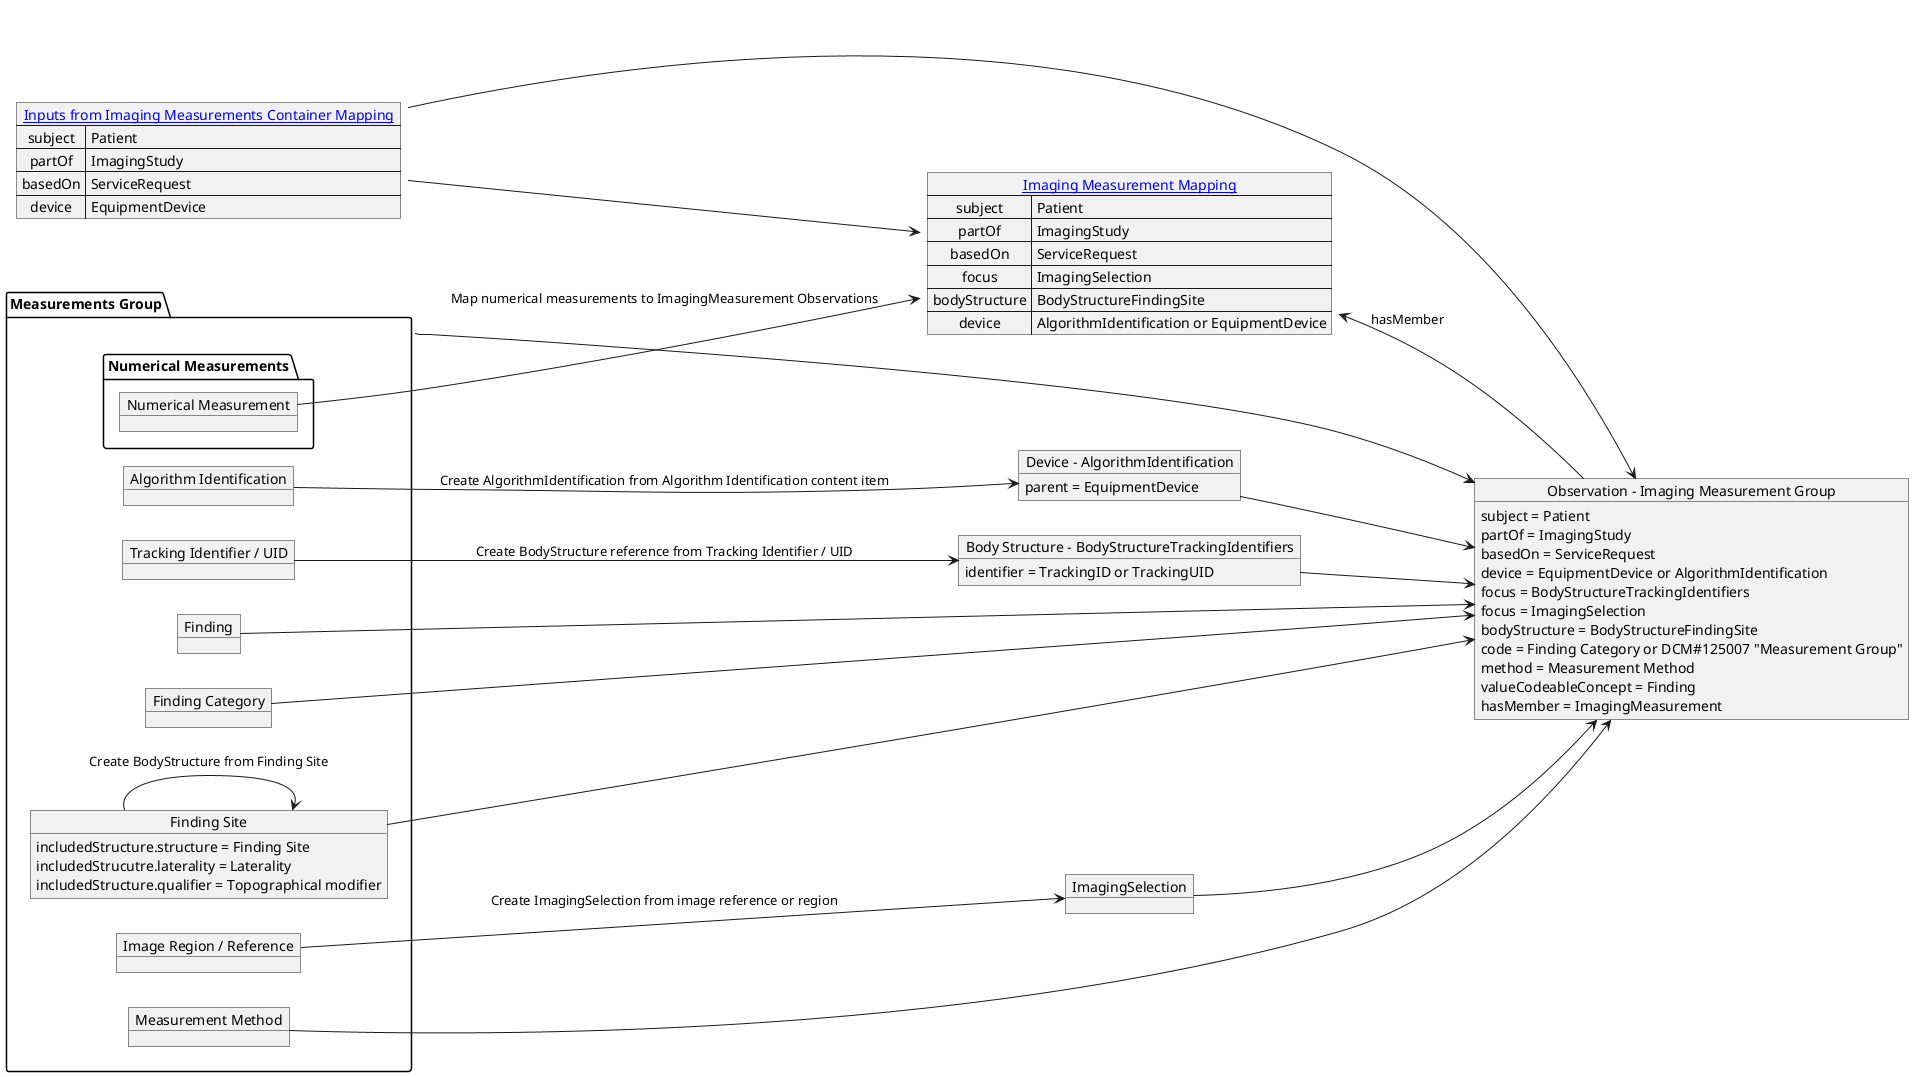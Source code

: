 @startuml imaging_measurement_group_mapping
left to right direction

map "[[mapping.html#imaging-measurements-container-mapping Inputs from Imaging Measurements Container Mapping]]" as inputs {
   subject => Patient
   partOf => ImagingStudy
   basedOn => ServiceRequest
   device => EquipmentDevice
}

package "Measurements Group" as measurementGroup {
   object "Algorithm Identification" as algorithm
   object "Tracking Identifier / UID" as tracking
   object "Finding" as finding
   object "Finding Category" as findingCategory
   object "Finding Site" as BodyStructureFindingSite
   object "Image Region / Reference" as imageRegion
   object "Measurement Method" as method
   package "Numerical Measurements" {
    object "Numerical Measurement" as measurement
   }
}

object "Device - AlgorithmIdentification" as AlgorithmIdentification {
    parent = EquipmentDevice
}

object "Body Structure - BodyStructureTrackingIdentifiers" as TrackingBodyStructure {
    identifier = TrackingID or TrackingUID
}

object "Body Structure - BodyStructureFindingSite" as BodyStructureFindingSite {
    includedStructure.structure = Finding Site
    includedStrucutre.laterality = Laterality
    includedStructure.qualifier = Topographical modifier
}

object ImagingSelection 

object "Observation - Imaging Measurement Group" as imagingMeasurementGroup {
    subject = Patient
    partOf = ImagingStudy
    basedOn = ServiceRequest
    device = EquipmentDevice or AlgorithmIdentification
    focus = BodyStructureTrackingIdentifiers
    focus = ImagingSelection
    bodyStructure = BodyStructureFindingSite
    code = Finding Category or DCM#125007 "Measurement Group"
    method = Measurement Method
    valueCodeableConcept = Finding
    hasMember = ImagingMeasurement
}

map "[[mapping.html#imaging-measurement-mapping Imaging Measurement Mapping]]" as imagingMeasurementMap {
    subject => Patient
    partOf => ImagingStudy
    basedOn => ServiceRequest
    focus => TrackingBodyStructure
    focus => ImagingSelection
    bodyStructure => BodyStructureFindingSite
    device => AlgorithmIdentification or EquipmentDevice
}

algorithm --> AlgorithmIdentification: Create AlgorithmIdentification from Algorithm Identification content item
tracking --> TrackingBodyStructure: Create BodyStructure reference from Tracking Identifier / UID
BodyStructureFindingSite --> BodyStructureFindingSite: Create BodyStructure from Finding Site
imageRegion --> ImagingSelection: Create ImagingSelection from image reference or region

inputs --> imagingMeasurementGroup
AlgorithmIdentification --> imagingMeasurementGroup
TrackingBodyStructure --> imagingMeasurementGroup
finding --> imagingMeasurementGroup
findingCategory --> imagingMeasurementGroup
BodyStructureFindingSite --> imagingMeasurementGroup
ImagingSelection --> imagingMeasurementGroup
measurementGroup --> imagingMeasurementGroup
method --> imagingMeasurementGroup

inputs --> imagingMeasurementMap
measurement --> imagingMeasurementMap: Map numerical measurements to ImagingMeasurement Observations
imagingMeasurementMap <-- imagingMeasurementGroup: hasMember
@enduml